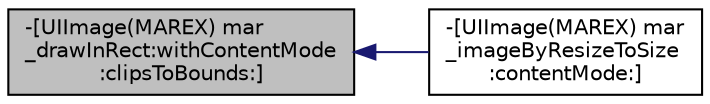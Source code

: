 digraph "-[UIImage(MAREX) mar_drawInRect:withContentMode:clipsToBounds:]"
{
  edge [fontname="Helvetica",fontsize="10",labelfontname="Helvetica",labelfontsize="10"];
  node [fontname="Helvetica",fontsize="10",shape=record];
  rankdir="LR";
  Node19 [label="-[UIImage(MAREX) mar\l_drawInRect:withContentMode\l:clipsToBounds:]",height=0.2,width=0.4,color="black", fillcolor="grey75", style="filled", fontcolor="black"];
  Node19 -> Node20 [dir="back",color="midnightblue",fontsize="10",style="solid",fontname="Helvetica"];
  Node20 [label="-[UIImage(MAREX) mar\l_imageByResizeToSize\l:contentMode:]",height=0.2,width=0.4,color="black", fillcolor="white", style="filled",URL="$category_u_i_image_07_m_a_r_e_x_08.html#a396de936fdc530ff44abf786ab45c60c"];
}
